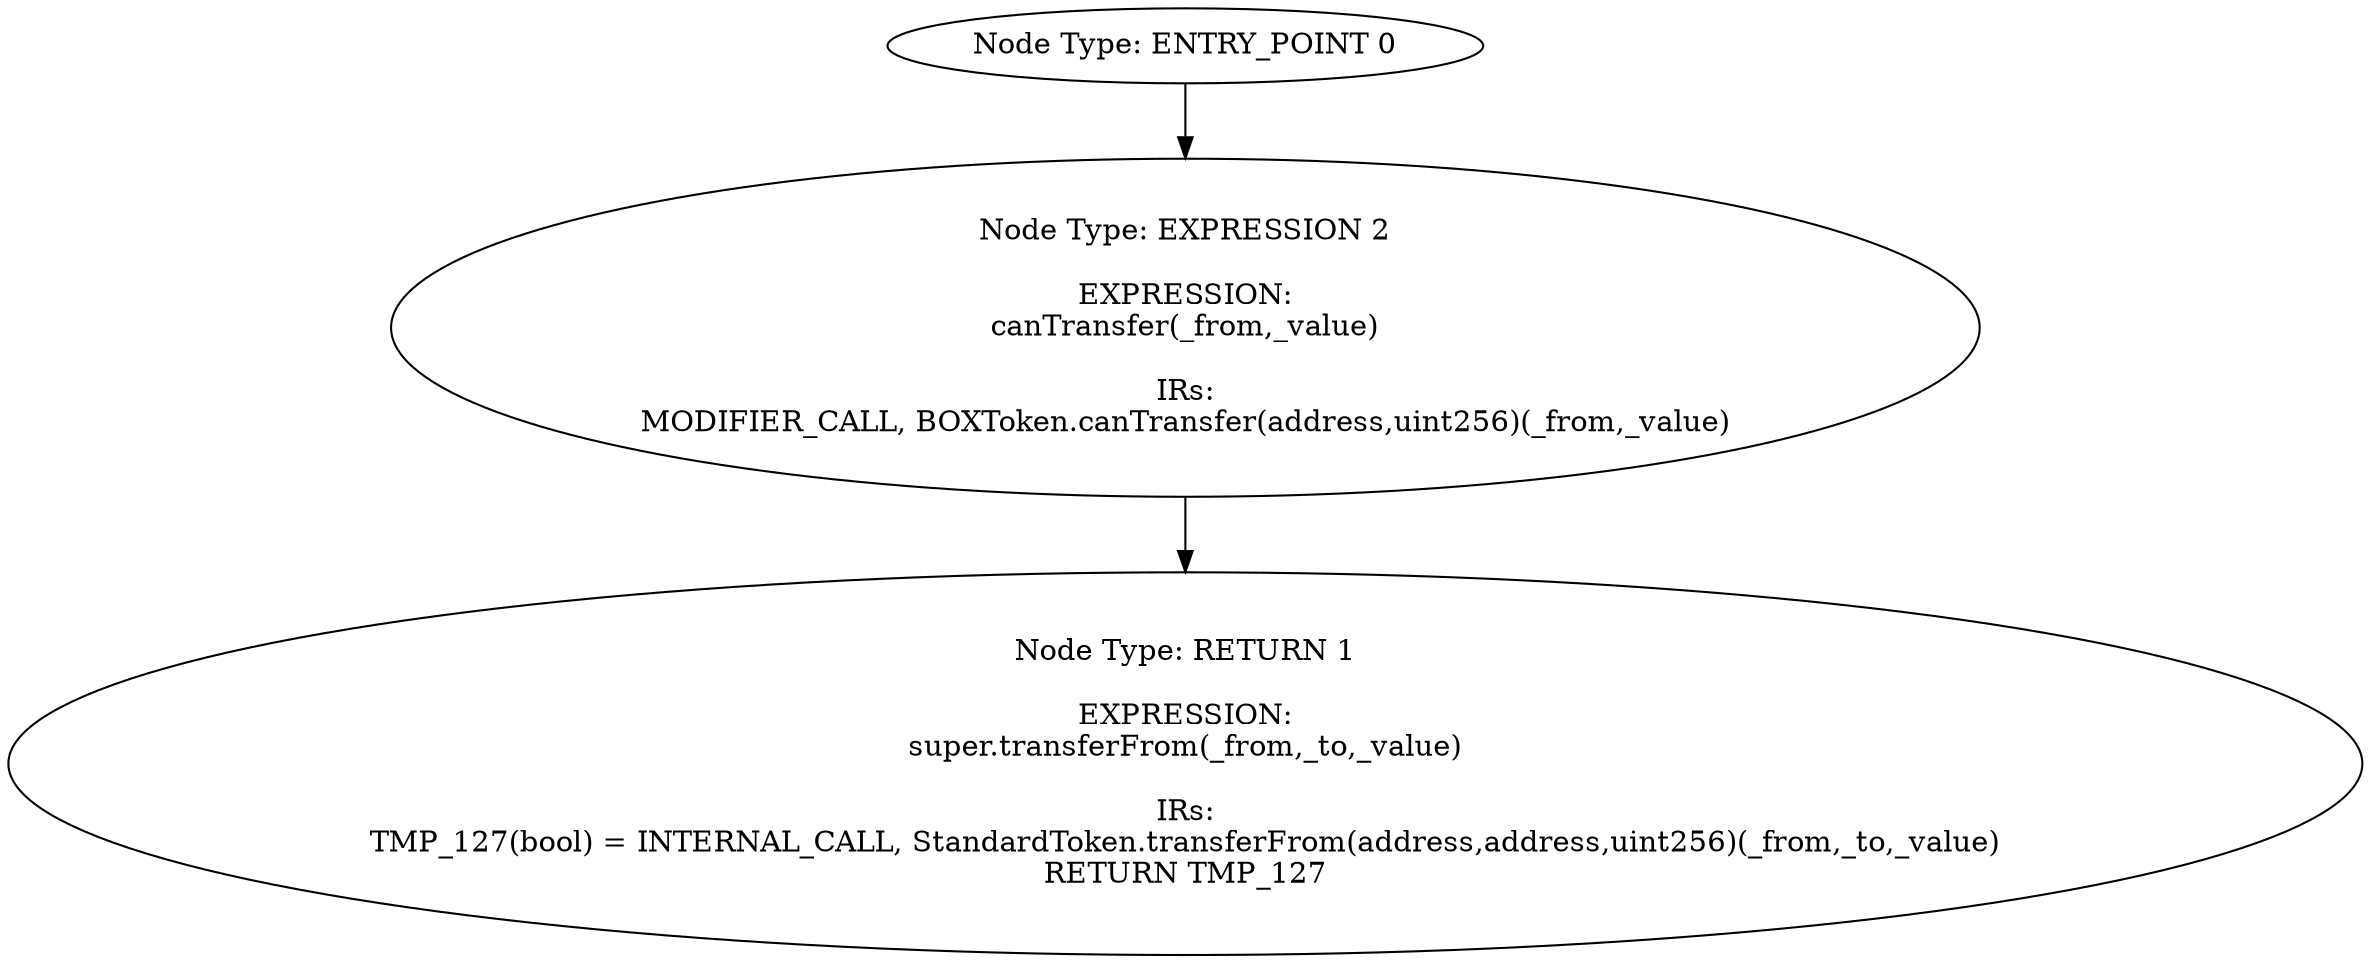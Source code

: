 digraph{
0[label="Node Type: ENTRY_POINT 0
"];
0->2;
1[label="Node Type: RETURN 1

EXPRESSION:
super.transferFrom(_from,_to,_value)

IRs:
TMP_127(bool) = INTERNAL_CALL, StandardToken.transferFrom(address,address,uint256)(_from,_to,_value)
RETURN TMP_127"];
2[label="Node Type: EXPRESSION 2

EXPRESSION:
canTransfer(_from,_value)

IRs:
MODIFIER_CALL, BOXToken.canTransfer(address,uint256)(_from,_value)"];
2->1;
}
